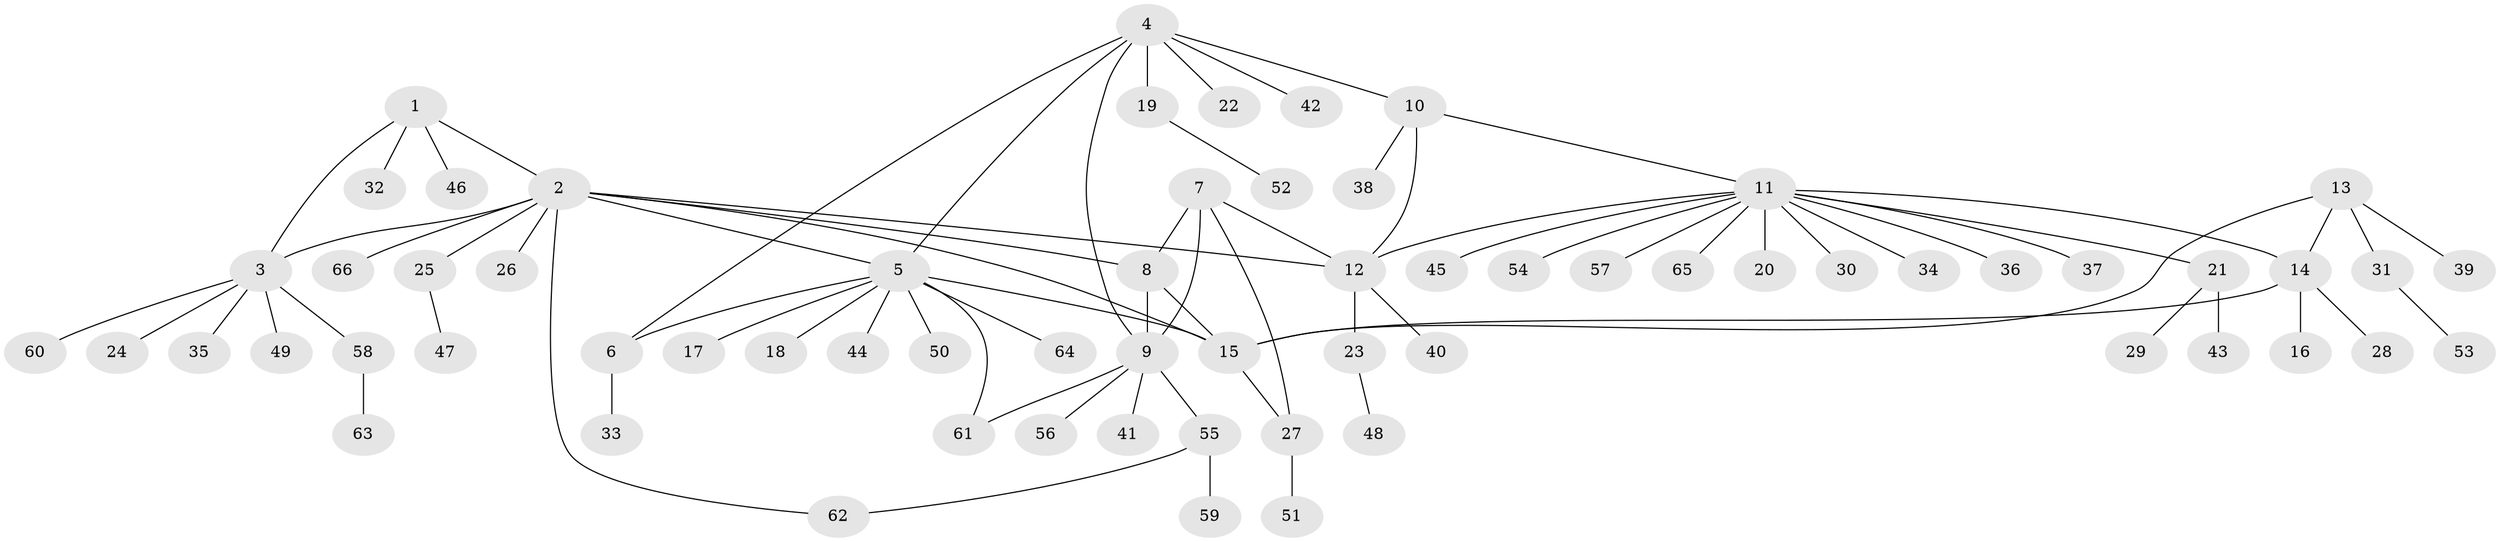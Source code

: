 // coarse degree distribution, {5: 0.075, 6: 0.05, 9: 0.025, 1: 0.55, 3: 0.1, 2: 0.125, 4: 0.025, 12: 0.025, 8: 0.025}
// Generated by graph-tools (version 1.1) at 2025/37/03/04/25 23:37:43]
// undirected, 66 vertices, 79 edges
graph export_dot {
  node [color=gray90,style=filled];
  1;
  2;
  3;
  4;
  5;
  6;
  7;
  8;
  9;
  10;
  11;
  12;
  13;
  14;
  15;
  16;
  17;
  18;
  19;
  20;
  21;
  22;
  23;
  24;
  25;
  26;
  27;
  28;
  29;
  30;
  31;
  32;
  33;
  34;
  35;
  36;
  37;
  38;
  39;
  40;
  41;
  42;
  43;
  44;
  45;
  46;
  47;
  48;
  49;
  50;
  51;
  52;
  53;
  54;
  55;
  56;
  57;
  58;
  59;
  60;
  61;
  62;
  63;
  64;
  65;
  66;
  1 -- 2;
  1 -- 3;
  1 -- 32;
  1 -- 46;
  2 -- 3;
  2 -- 5;
  2 -- 8;
  2 -- 12;
  2 -- 15;
  2 -- 25;
  2 -- 26;
  2 -- 62;
  2 -- 66;
  3 -- 24;
  3 -- 35;
  3 -- 49;
  3 -- 58;
  3 -- 60;
  4 -- 5;
  4 -- 6;
  4 -- 9;
  4 -- 10;
  4 -- 19;
  4 -- 22;
  4 -- 42;
  5 -- 6;
  5 -- 15;
  5 -- 17;
  5 -- 18;
  5 -- 44;
  5 -- 50;
  5 -- 61;
  5 -- 64;
  6 -- 33;
  7 -- 8;
  7 -- 9;
  7 -- 12;
  7 -- 27;
  8 -- 9;
  8 -- 15;
  9 -- 41;
  9 -- 55;
  9 -- 56;
  9 -- 61;
  10 -- 11;
  10 -- 12;
  10 -- 38;
  11 -- 12;
  11 -- 14;
  11 -- 20;
  11 -- 21;
  11 -- 30;
  11 -- 34;
  11 -- 36;
  11 -- 37;
  11 -- 45;
  11 -- 54;
  11 -- 57;
  11 -- 65;
  12 -- 23;
  12 -- 40;
  13 -- 14;
  13 -- 15;
  13 -- 31;
  13 -- 39;
  14 -- 15;
  14 -- 16;
  14 -- 28;
  15 -- 27;
  19 -- 52;
  21 -- 29;
  21 -- 43;
  23 -- 48;
  25 -- 47;
  27 -- 51;
  31 -- 53;
  55 -- 59;
  55 -- 62;
  58 -- 63;
}

